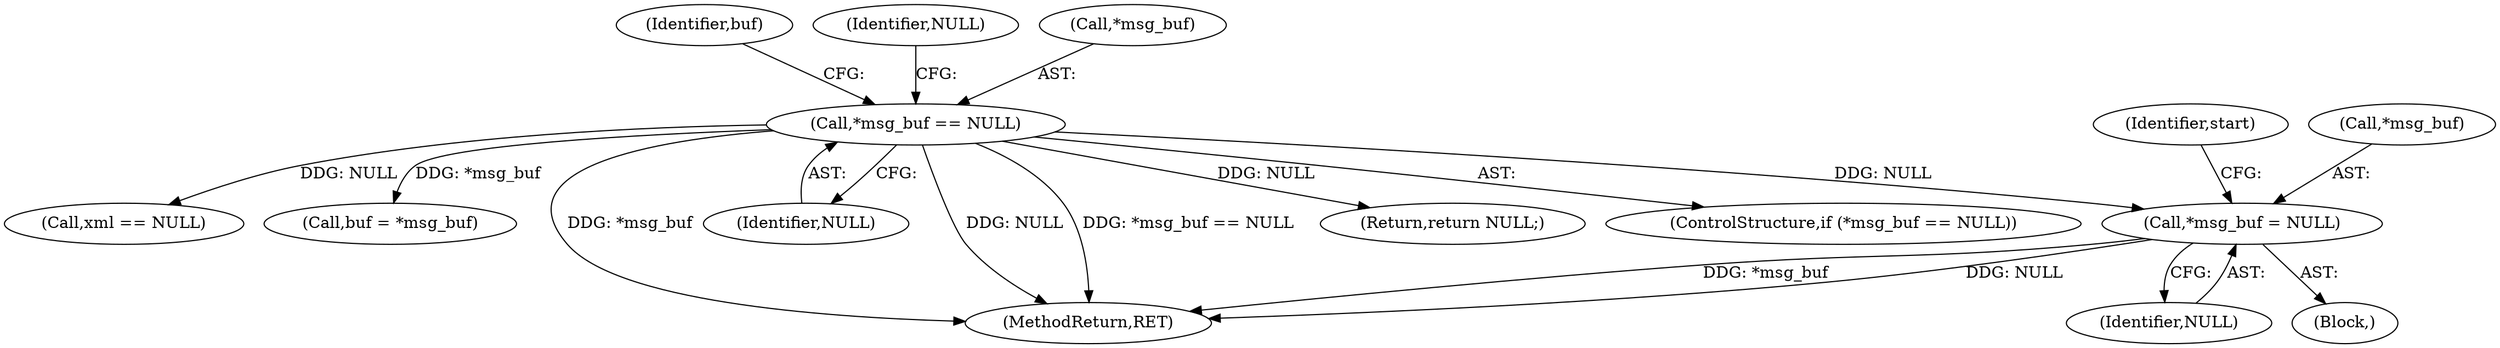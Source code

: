 digraph "0_pacemaker_564f7cc2a51dcd2f28ab12a13394f31be5aa3c93_17@pointer" {
"1000142" [label="(Call,*msg_buf = NULL)"];
"1000131" [label="(Call,*msg_buf == NULL)"];
"1000130" [label="(ControlStructure,if (*msg_buf == NULL))"];
"1000147" [label="(Identifier,start)"];
"1000131" [label="(Call,*msg_buf == NULL)"];
"1000145" [label="(Identifier,NULL)"];
"1000134" [label="(Identifier,NULL)"];
"1000174" [label="(Call,xml == NULL)"];
"1000138" [label="(Call,buf = *msg_buf)"];
"1000212" [label="(MethodReturn,RET)"];
"1000139" [label="(Identifier,buf)"];
"1000137" [label="(Identifier,NULL)"];
"1000136" [label="(Return,return NULL;)"];
"1000143" [label="(Call,*msg_buf)"];
"1000113" [label="(Block,)"];
"1000142" [label="(Call,*msg_buf = NULL)"];
"1000132" [label="(Call,*msg_buf)"];
"1000142" -> "1000113"  [label="AST: "];
"1000142" -> "1000145"  [label="CFG: "];
"1000143" -> "1000142"  [label="AST: "];
"1000145" -> "1000142"  [label="AST: "];
"1000147" -> "1000142"  [label="CFG: "];
"1000142" -> "1000212"  [label="DDG: *msg_buf"];
"1000142" -> "1000212"  [label="DDG: NULL"];
"1000131" -> "1000142"  [label="DDG: NULL"];
"1000131" -> "1000130"  [label="AST: "];
"1000131" -> "1000134"  [label="CFG: "];
"1000132" -> "1000131"  [label="AST: "];
"1000134" -> "1000131"  [label="AST: "];
"1000137" -> "1000131"  [label="CFG: "];
"1000139" -> "1000131"  [label="CFG: "];
"1000131" -> "1000212"  [label="DDG: *msg_buf"];
"1000131" -> "1000212"  [label="DDG: NULL"];
"1000131" -> "1000212"  [label="DDG: *msg_buf == NULL"];
"1000131" -> "1000136"  [label="DDG: NULL"];
"1000131" -> "1000138"  [label="DDG: *msg_buf"];
"1000131" -> "1000174"  [label="DDG: NULL"];
}
